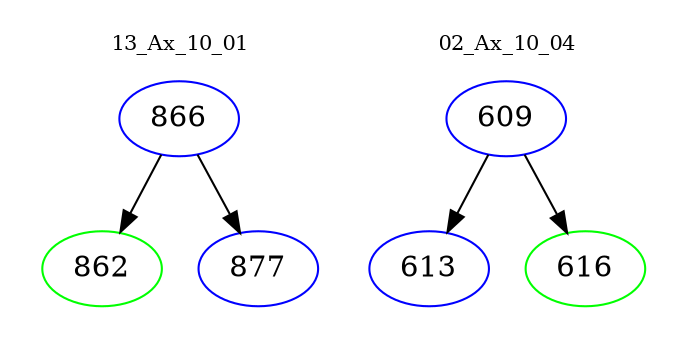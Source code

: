 digraph{
subgraph cluster_0 {
color = white
label = "13_Ax_10_01";
fontsize=10;
T0_866 [label="866", color="blue"]
T0_866 -> T0_862 [color="black"]
T0_862 [label="862", color="green"]
T0_866 -> T0_877 [color="black"]
T0_877 [label="877", color="blue"]
}
subgraph cluster_1 {
color = white
label = "02_Ax_10_04";
fontsize=10;
T1_609 [label="609", color="blue"]
T1_609 -> T1_613 [color="black"]
T1_613 [label="613", color="blue"]
T1_609 -> T1_616 [color="black"]
T1_616 [label="616", color="green"]
}
}

